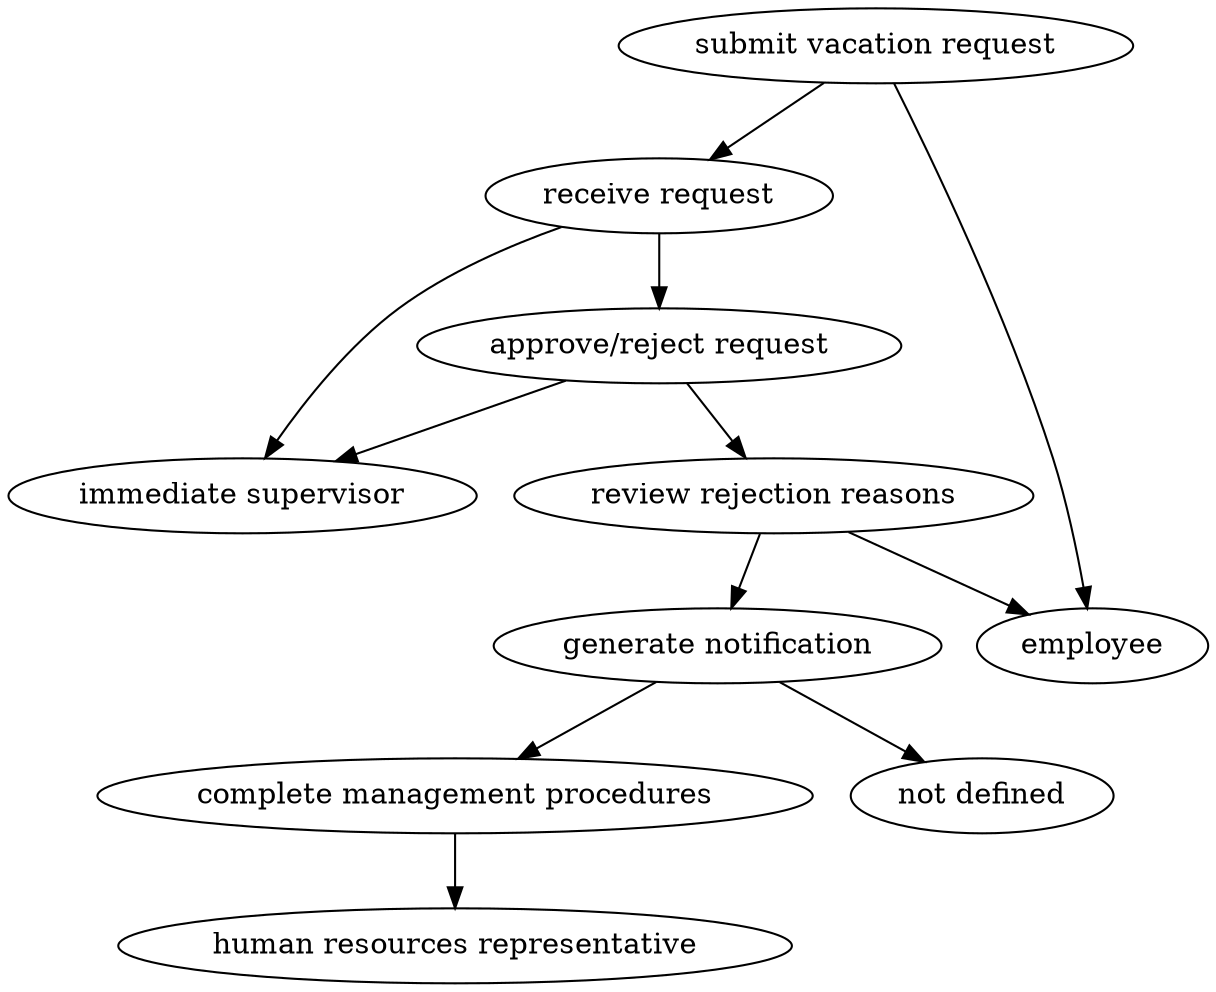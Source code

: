 strict digraph "doc-5.2" {
	graph [name="doc-5.2"];
	"submit vacation request"	[attrs="{'type': 'Activity', 'label': 'submit vacation request'}"];
	"receive request"	[attrs="{'type': 'Activity', 'label': 'receive request'}"];
	"submit vacation request" -> "receive request"	[attrs="{'type': 'flow', 'label': 'flow'}"];
	employee	[attrs="{'type': 'Actor', 'label': 'employee'}"];
	"submit vacation request" -> employee	[attrs="{'type': 'actor performer', 'label': 'actor performer'}"];
	"approve/reject request"	[attrs="{'type': 'Activity', 'label': 'approve/reject request'}"];
	"receive request" -> "approve/reject request"	[attrs="{'type': 'flow', 'label': 'flow'}"];
	"immediate supervisor"	[attrs="{'type': 'Actor', 'label': 'immediate supervisor'}"];
	"receive request" -> "immediate supervisor"	[attrs="{'type': 'actor performer', 'label': 'actor performer'}"];
	"review rejection reasons"	[attrs="{'type': 'Activity', 'label': 'review rejection reasons'}"];
	"approve/reject request" -> "review rejection reasons"	[attrs="{'type': 'flow', 'label': 'flow'}"];
	"approve/reject request" -> "immediate supervisor"	[attrs="{'type': 'actor performer', 'label': 'actor performer'}"];
	"generate notification"	[attrs="{'type': 'Activity', 'label': 'generate notification'}"];
	"review rejection reasons" -> "generate notification"	[attrs="{'type': 'flow', 'label': 'flow'}"];
	"review rejection reasons" -> employee	[attrs="{'type': 'actor performer', 'label': 'actor performer'}"];
	"complete management procedures"	[attrs="{'type': 'Activity', 'label': 'complete management procedures'}"];
	"generate notification" -> "complete management procedures"	[attrs="{'type': 'flow', 'label': 'flow'}"];
	"not defined"	[attrs="{'type': 'Actor', 'label': 'not defined'}"];
	"generate notification" -> "not defined"	[attrs="{'type': 'actor performer', 'label': 'actor performer'}"];
	"human resources representative"	[attrs="{'type': 'Actor', 'label': 'human resources representative'}"];
	"complete management procedures" -> "human resources representative"	[attrs="{'type': 'actor performer', 'label': 'actor performer'}"];
}
